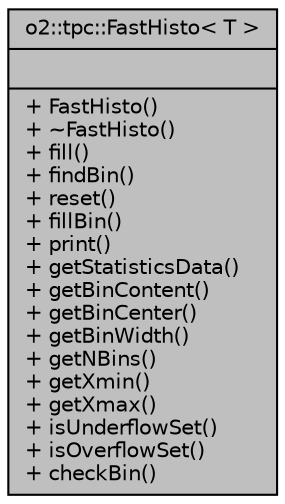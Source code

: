 digraph "o2::tpc::FastHisto&lt; T &gt;"
{
 // INTERACTIVE_SVG=YES
  bgcolor="transparent";
  edge [fontname="Helvetica",fontsize="10",labelfontname="Helvetica",labelfontsize="10"];
  node [fontname="Helvetica",fontsize="10",shape=record];
  Node1 [label="{o2::tpc::FastHisto\< T \>\n||+ FastHisto()\l+ ~FastHisto()\l+ fill()\l+ findBin()\l+ reset()\l+ fillBin()\l+ print()\l+ getStatisticsData()\l+ getBinContent()\l+ getBinCenter()\l+ getBinWidth()\l+ getNBins()\l+ getXmin()\l+ getXmax()\l+ isUnderflowSet()\l+ isOverflowSet()\l+ checkBin()\l}",height=0.2,width=0.4,color="black", fillcolor="grey75", style="filled", fontcolor="black"];
}
